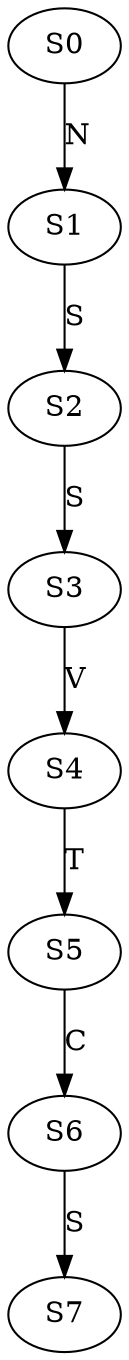 strict digraph  {
	S0 -> S1 [ label = N ];
	S1 -> S2 [ label = S ];
	S2 -> S3 [ label = S ];
	S3 -> S4 [ label = V ];
	S4 -> S5 [ label = T ];
	S5 -> S6 [ label = C ];
	S6 -> S7 [ label = S ];
}
